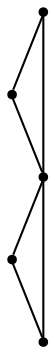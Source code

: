 graph {
  node [shape=point,comment="{\"directed\":false,\"doi\":\"10.1007/978-3-642-11805-0_10\",\"figure\":\"9 (6)\"}"]

  v0 [pos="1110.138005615944,762.0687403314764"]
  v1 [pos="1110.138005615944,873.4841589216753"]
  v2 [pos="1088.4969660381937,836.3456436573374"]
  v3 [pos="1023.4485844013303,799.2071919944069"]
  v4 [pos="1023.4485844013302,910.622674186013"]

  v0 -- v1 [id="-1",pos="1110.138005615944,762.0687403314764 1110.138005615944,873.4841589216753 1110.138005615944,873.4841589216753 1110.138005615944,873.4841589216753"]
  v3 -- v4 [id="-2",pos="1023.4485844013303,799.2071919944069 1023.4485844013302,910.622674186013 1023.4485844013302,910.622674186013 1023.4485844013302,910.622674186013"]
  v2 -- v4 [id="-3",pos="1088.4969660381937,836.3456436573374 1023.4485844013302,910.622674186013 1023.4485844013302,910.622674186013 1023.4485844013302,910.622674186013"]
  v2 -- v3 [id="-4",pos="1088.4969660381937,836.3456436573374 1023.4485844013303,799.2071919944069 1023.4485844013303,799.2071919944069 1023.4485844013303,799.2071919944069"]
  v1 -- v2 [id="-5",pos="1110.138005615944,873.4841589216753 1088.4969660381937,836.3456436573374 1088.4969660381937,836.3456436573374 1088.4969660381937,836.3456436573374"]
  v0 -- v2 [id="-8",pos="1110.138005615944,762.0687403314764 1088.4969660381937,836.3456436573374 1088.4969660381937,836.3456436573374 1088.4969660381937,836.3456436573374"]
}